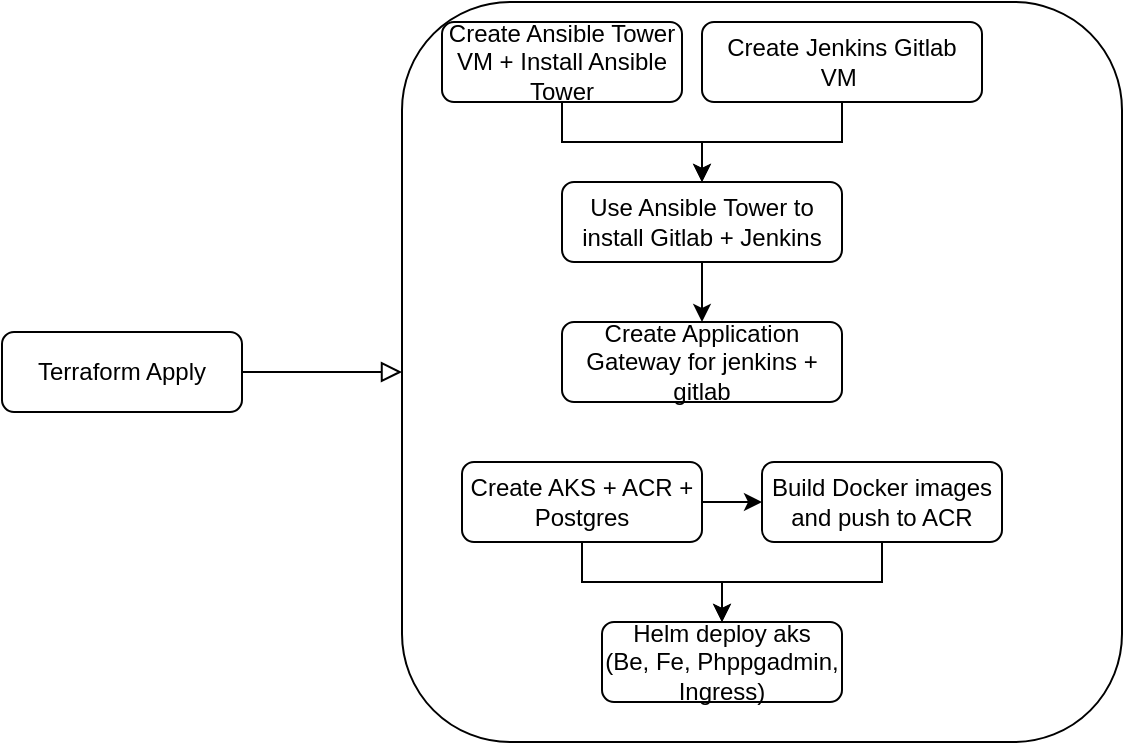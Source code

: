 <mxfile version="13.9.9" type="device"><diagram id="C5RBs43oDa-KdzZeNtuy" name="Page-1"><mxGraphModel dx="1264" dy="584" grid="1" gridSize="10" guides="1" tooltips="1" connect="1" arrows="1" fold="1" page="1" pageScale="1" pageWidth="827" pageHeight="1169" math="0" shadow="0"><root><mxCell id="WIyWlLk6GJQsqaUBKTNV-0"/><mxCell id="WIyWlLk6GJQsqaUBKTNV-1" parent="WIyWlLk6GJQsqaUBKTNV-0"/><mxCell id="WIyWlLk6GJQsqaUBKTNV-2" value="" style="rounded=0;html=1;jettySize=auto;orthogonalLoop=1;fontSize=11;endArrow=block;endFill=0;endSize=8;strokeWidth=1;shadow=0;labelBackgroundColor=none;edgeStyle=orthogonalEdgeStyle;entryX=0;entryY=0.5;entryDx=0;entryDy=0;" parent="WIyWlLk6GJQsqaUBKTNV-1" source="WIyWlLk6GJQsqaUBKTNV-3" target="WIyWlLk6GJQsqaUBKTNV-7" edge="1"><mxGeometry relative="1" as="geometry"><mxPoint x="230" y="140" as="targetPoint"/></mxGeometry></mxCell><mxCell id="WIyWlLk6GJQsqaUBKTNV-3" value="Terraform Apply" style="rounded=1;whiteSpace=wrap;html=1;fontSize=12;glass=0;strokeWidth=1;shadow=0;" parent="WIyWlLk6GJQsqaUBKTNV-1" vertex="1"><mxGeometry x="90" y="195" width="120" height="40" as="geometry"/></mxCell><mxCell id="WIyWlLk6GJQsqaUBKTNV-7" value="" style="rounded=1;whiteSpace=wrap;html=1;fontSize=12;glass=0;strokeWidth=1;shadow=0;" parent="WIyWlLk6GJQsqaUBKTNV-1" vertex="1"><mxGeometry x="290" y="30" width="360" height="370" as="geometry"/></mxCell><mxCell id="Jo1Tlh47za2abkUyaQUz-4" style="edgeStyle=orthogonalEdgeStyle;rounded=0;orthogonalLoop=1;jettySize=auto;html=1;" parent="WIyWlLk6GJQsqaUBKTNV-1" source="WIyWlLk6GJQsqaUBKTNV-12" target="Jo1Tlh47za2abkUyaQUz-3" edge="1"><mxGeometry relative="1" as="geometry"/></mxCell><mxCell id="WIyWlLk6GJQsqaUBKTNV-12" value="Create Ansible Tower VM + Install Ansible Tower" style="rounded=1;whiteSpace=wrap;html=1;fontSize=12;glass=0;strokeWidth=1;shadow=0;" parent="WIyWlLk6GJQsqaUBKTNV-1" vertex="1"><mxGeometry x="310" y="40" width="120" height="40" as="geometry"/></mxCell><mxCell id="Jo1Tlh47za2abkUyaQUz-5" style="edgeStyle=orthogonalEdgeStyle;rounded=0;orthogonalLoop=1;jettySize=auto;html=1;entryX=0.5;entryY=0;entryDx=0;entryDy=0;" parent="WIyWlLk6GJQsqaUBKTNV-1" source="Jo1Tlh47za2abkUyaQUz-1" target="Jo1Tlh47za2abkUyaQUz-3" edge="1"><mxGeometry relative="1" as="geometry"/></mxCell><mxCell id="Jo1Tlh47za2abkUyaQUz-1" value="Create Jenkins Gitlab VM&amp;nbsp;" style="rounded=1;whiteSpace=wrap;html=1;fontSize=12;glass=0;strokeWidth=1;shadow=0;" parent="WIyWlLk6GJQsqaUBKTNV-1" vertex="1"><mxGeometry x="440" y="40" width="140" height="40" as="geometry"/></mxCell><mxCell id="Jo1Tlh47za2abkUyaQUz-15" style="edgeStyle=orthogonalEdgeStyle;rounded=0;orthogonalLoop=1;jettySize=auto;html=1;entryX=0.5;entryY=0;entryDx=0;entryDy=0;" parent="WIyWlLk6GJQsqaUBKTNV-1" source="Jo1Tlh47za2abkUyaQUz-3" target="Jo1Tlh47za2abkUyaQUz-14" edge="1"><mxGeometry relative="1" as="geometry"/></mxCell><mxCell id="Jo1Tlh47za2abkUyaQUz-3" value="Use Ansible Tower to install Gitlab + Jenkins" style="rounded=1;whiteSpace=wrap;html=1;fontSize=12;glass=0;strokeWidth=1;shadow=0;" parent="WIyWlLk6GJQsqaUBKTNV-1" vertex="1"><mxGeometry x="370" y="120" width="140" height="40" as="geometry"/></mxCell><mxCell id="Jo1Tlh47za2abkUyaQUz-8" style="edgeStyle=orthogonalEdgeStyle;rounded=0;orthogonalLoop=1;jettySize=auto;html=1;entryX=0;entryY=0.5;entryDx=0;entryDy=0;" parent="WIyWlLk6GJQsqaUBKTNV-1" source="Jo1Tlh47za2abkUyaQUz-6" target="Jo1Tlh47za2abkUyaQUz-7" edge="1"><mxGeometry relative="1" as="geometry"/></mxCell><mxCell id="Jo1Tlh47za2abkUyaQUz-10" style="edgeStyle=orthogonalEdgeStyle;rounded=0;orthogonalLoop=1;jettySize=auto;html=1;entryX=0.5;entryY=0;entryDx=0;entryDy=0;" parent="WIyWlLk6GJQsqaUBKTNV-1" source="Jo1Tlh47za2abkUyaQUz-6" target="Jo1Tlh47za2abkUyaQUz-9" edge="1"><mxGeometry relative="1" as="geometry"/></mxCell><mxCell id="Jo1Tlh47za2abkUyaQUz-6" value="Create AKS + ACR + Postgres" style="rounded=1;whiteSpace=wrap;html=1;fontSize=12;glass=0;strokeWidth=1;shadow=0;" parent="WIyWlLk6GJQsqaUBKTNV-1" vertex="1"><mxGeometry x="320" y="260" width="120" height="40" as="geometry"/></mxCell><mxCell id="Jo1Tlh47za2abkUyaQUz-12" style="edgeStyle=orthogonalEdgeStyle;rounded=0;orthogonalLoop=1;jettySize=auto;html=1;entryX=0.5;entryY=0;entryDx=0;entryDy=0;" parent="WIyWlLk6GJQsqaUBKTNV-1" source="Jo1Tlh47za2abkUyaQUz-7" target="Jo1Tlh47za2abkUyaQUz-9" edge="1"><mxGeometry relative="1" as="geometry"/></mxCell><mxCell id="Jo1Tlh47za2abkUyaQUz-7" value="Build Docker images and push to ACR" style="rounded=1;whiteSpace=wrap;html=1;fontSize=12;glass=0;strokeWidth=1;shadow=0;" parent="WIyWlLk6GJQsqaUBKTNV-1" vertex="1"><mxGeometry x="470" y="260" width="120" height="40" as="geometry"/></mxCell><mxCell id="Jo1Tlh47za2abkUyaQUz-9" value="Helm deploy aks&lt;br&gt;(Be, Fe, Phppgadmin, Ingress)" style="rounded=1;whiteSpace=wrap;html=1;fontSize=12;glass=0;strokeWidth=1;shadow=0;" parent="WIyWlLk6GJQsqaUBKTNV-1" vertex="1"><mxGeometry x="390" y="340" width="120" height="40" as="geometry"/></mxCell><mxCell id="Jo1Tlh47za2abkUyaQUz-14" value="Create Application Gateway for jenkins + gitlab" style="rounded=1;whiteSpace=wrap;html=1;fontSize=12;glass=0;strokeWidth=1;shadow=0;" parent="WIyWlLk6GJQsqaUBKTNV-1" vertex="1"><mxGeometry x="370" y="190" width="140" height="40" as="geometry"/></mxCell></root></mxGraphModel></diagram></mxfile>